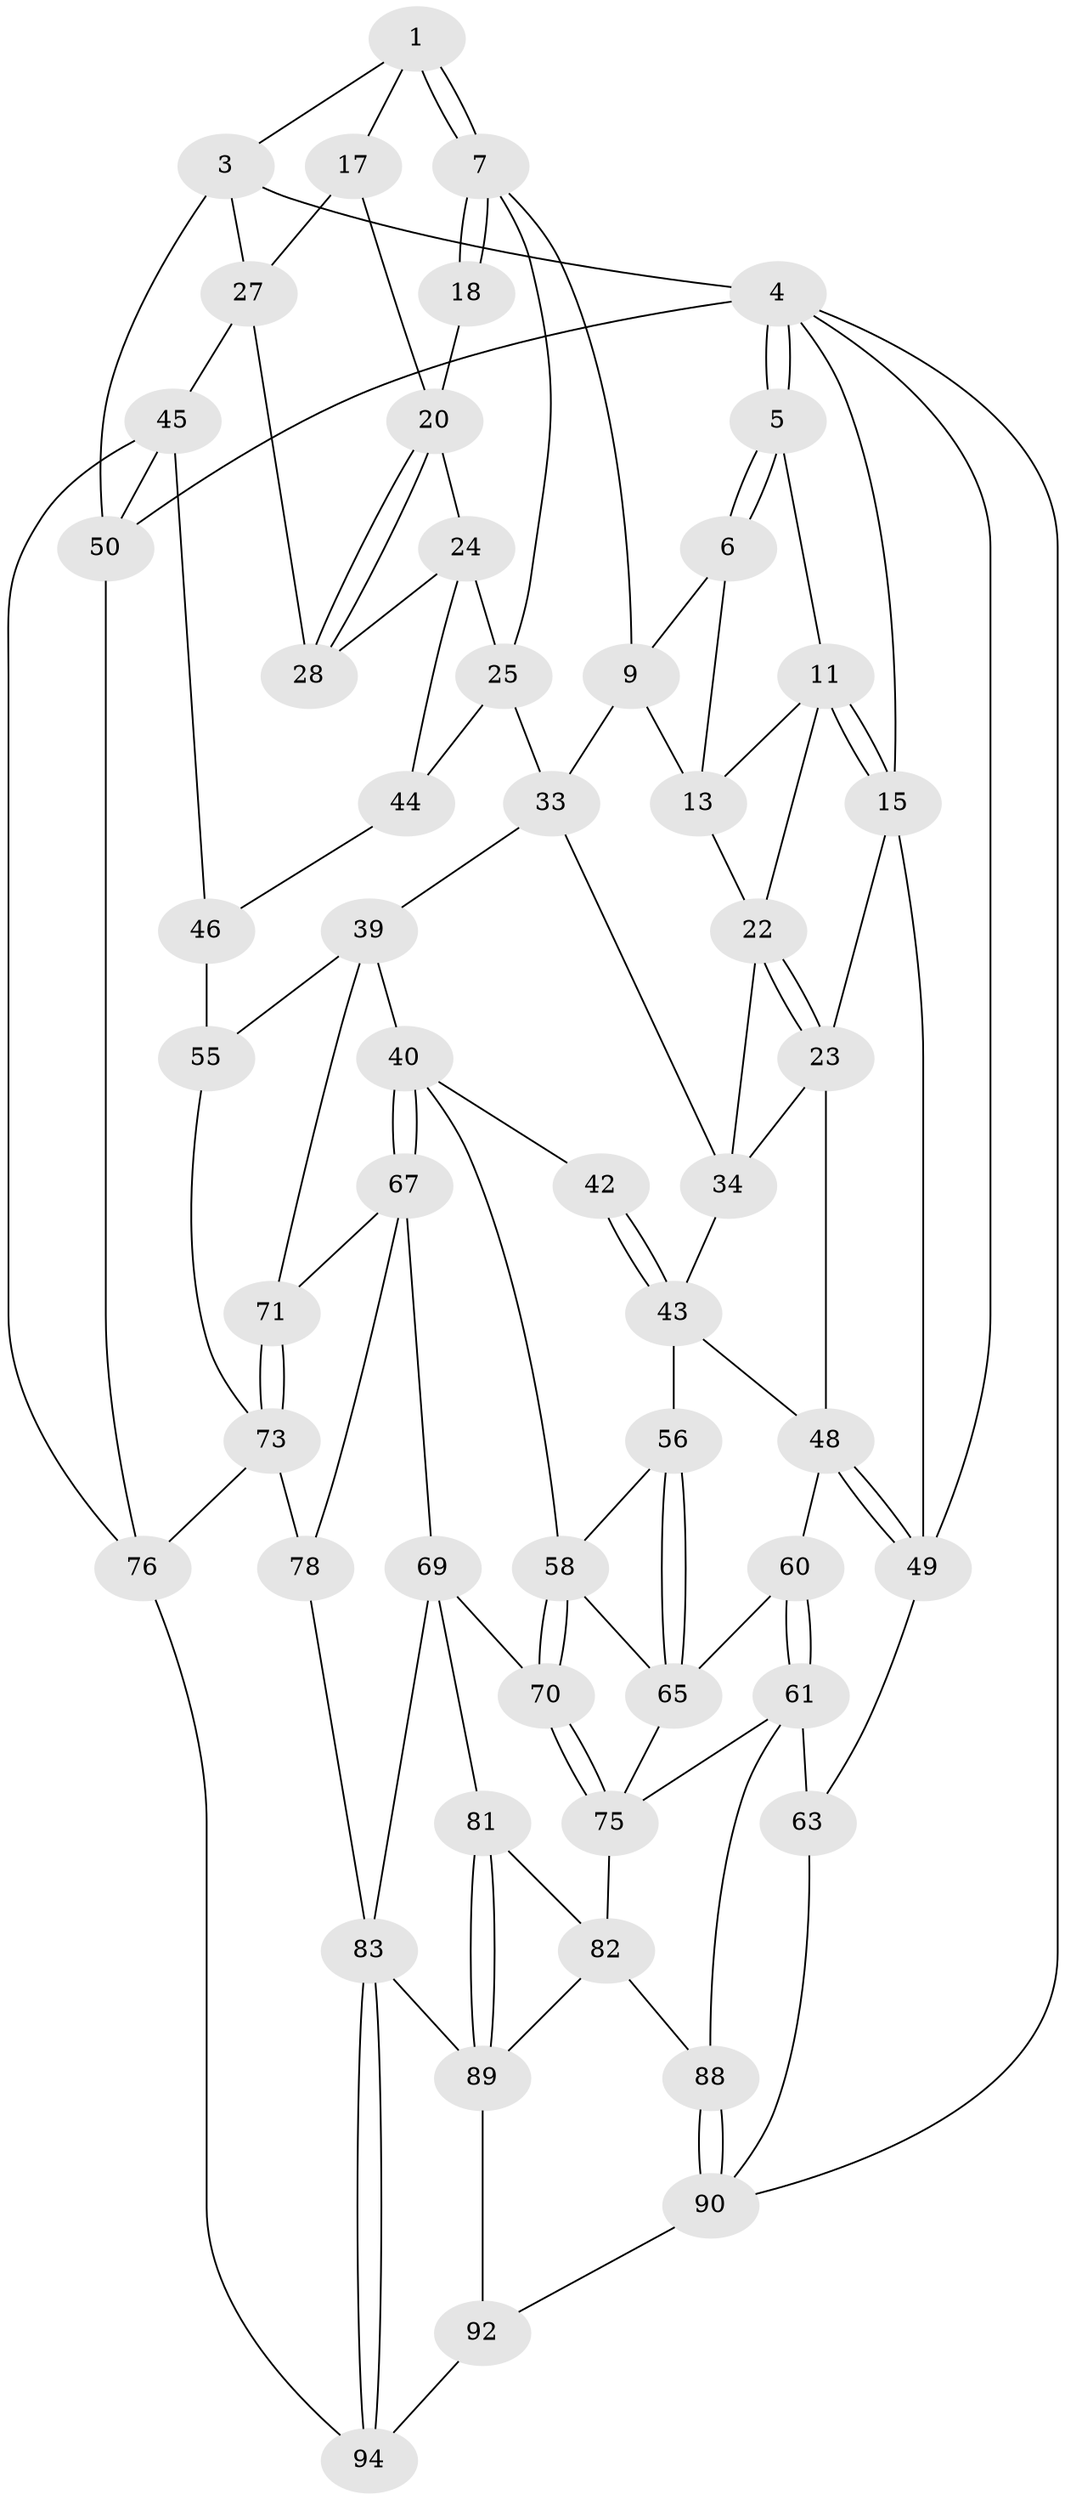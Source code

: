 // original degree distribution, {4: 0.20212765957446807, 5: 0.5319148936170213, 6: 0.22340425531914893, 3: 0.0425531914893617}
// Generated by graph-tools (version 1.1) at 2025/42/03/06/25 10:42:31]
// undirected, 54 vertices, 116 edges
graph export_dot {
graph [start="1"]
  node [color=gray90,style=filled];
  1 [pos="+0.6171926338167475+0",super="+2"];
  3 [pos="+1+0",super="+26"];
  4 [pos="+0+0",super="+74"];
  5 [pos="+0.09166907490596249+0"];
  6 [pos="+0.3959602198375983+0",super="+10"];
  7 [pos="+0.609856172051287+0.0029644618446594394",super="+8"];
  9 [pos="+0.5588496596874145+0.12573142893960285",super="+31"];
  11 [pos="+0.1336955663106676+0",super="+12"];
  13 [pos="+0.30369507785591937+0.11312572595344159",super="+14"];
  15 [pos="+0+0.24827651368363954",super="+16"];
  17 [pos="+0.9386564430060771+0",super="+19"];
  18 [pos="+0.7381363292220076+0.07015479472523582"];
  20 [pos="+0.814499531017569+0.10600245742982684",super="+21"];
  22 [pos="+0.1297125607357635+0.20665421293135997",super="+32"];
  23 [pos="+0.05216179275584737+0.2646197978816613",super="+38"];
  24 [pos="+0.6940116688030262+0.21781067132740067",super="+29"];
  25 [pos="+0.5735521686751837+0.13827331743544075",super="+35"];
  27 [pos="+0.9875290464201459+0.2806330197539981",super="+30"];
  28 [pos="+0.7778397752499403+0.27297941231431544"];
  33 [pos="+0.4022812700524282+0.24082388200176844",super="+36"];
  34 [pos="+0.3007698370119592+0.20595624200346238",super="+37"];
  39 [pos="+0.4622933149769789+0.39439346935045844",super="+54"];
  40 [pos="+0.4494564141863721+0.4060965967964154",super="+41"];
  42 [pos="+0.36036609846506457+0.4032444022556125"];
  43 [pos="+0.310683209097958+0.3740804511317602",super="+52"];
  44 [pos="+0.7099810172441694+0.3372118459822434"];
  45 [pos="+0.8305003403452997+0.563304219799395",super="+51"];
  46 [pos="+0.8184704306121909+0.5654688916912137",super="+47"];
  48 [pos="+0.11601682125770023+0.3937733420137943",super="+53"];
  49 [pos="+0+0.6778578864375322",super="+64"];
  50 [pos="+1+0.5679204507015887",super="+85"];
  55 [pos="+0.634894577950454+0.49700112011378494",super="+72"];
  56 [pos="+0.2072407469857633+0.496074476332459",super="+57"];
  58 [pos="+0.2861128477657084+0.6123531998439364",super="+59"];
  60 [pos="+0.06032478040139241+0.6368071470125157"];
  61 [pos="+0.009729299349967342+0.664718485917009",super="+62"];
  63 [pos="+0+0.686902073736695"];
  65 [pos="+0.22269034988318992+0.5824778292813271",super="+66"];
  67 [pos="+0.4660859807129277+0.610840339881994",super="+68"];
  69 [pos="+0.334486984101992+0.6605007835160136",super="+80"];
  70 [pos="+0.33082401768568437+0.6598609911231115"];
  71 [pos="+0.5740159559920655+0.6463598807279707"];
  73 [pos="+0.6702235512663919+0.7544401923278531",super="+77"];
  75 [pos="+0.2530214892872092+0.746997787247704",super="+79"];
  76 [pos="+0.7609694849099197+0.9686750291375468",super="+86"];
  78 [pos="+0.4341102122836477+0.8186694759545972"];
  81 [pos="+0.24172077195346703+0.8220447875324274"];
  82 [pos="+0.22994448624000455+0.8082810527168509",super="+87"];
  83 [pos="+0.3893325074657023+0.881743467417112",super="+84"];
  88 [pos="+0.11906588422177128+0.8574823300579456"];
  89 [pos="+0.20626688605400692+0.9427127143838304",super="+91"];
  90 [pos="+0.08977769506394478+0.9508799286082054",super="+93"];
  92 [pos="+0.18486231279035498+1"];
  94 [pos="+0.5768519825085257+1"];
  1 -- 7;
  1 -- 7;
  1 -- 3;
  1 -- 17;
  3 -- 4;
  3 -- 50 [weight=2];
  3 -- 27;
  4 -- 5;
  4 -- 5;
  4 -- 49;
  4 -- 50;
  4 -- 15;
  4 -- 90;
  5 -- 6;
  5 -- 6;
  5 -- 11;
  6 -- 9;
  6 -- 13;
  7 -- 18;
  7 -- 18;
  7 -- 9;
  7 -- 25;
  9 -- 33;
  9 -- 13;
  11 -- 15;
  11 -- 15;
  11 -- 13;
  11 -- 22;
  13 -- 22;
  15 -- 23;
  15 -- 49;
  17 -- 27;
  17 -- 20;
  18 -- 20;
  20 -- 28;
  20 -- 28;
  20 -- 24;
  22 -- 23;
  22 -- 23;
  22 -- 34;
  23 -- 48;
  23 -- 34;
  24 -- 25;
  24 -- 28;
  24 -- 44;
  25 -- 44;
  25 -- 33;
  27 -- 28;
  27 -- 45;
  33 -- 34;
  33 -- 39;
  34 -- 43;
  39 -- 40;
  39 -- 55;
  39 -- 71;
  40 -- 67;
  40 -- 67;
  40 -- 42;
  40 -- 58;
  42 -- 43;
  42 -- 43;
  43 -- 56;
  43 -- 48;
  44 -- 46;
  45 -- 46;
  45 -- 50;
  45 -- 76;
  46 -- 55 [weight=2];
  48 -- 49;
  48 -- 49;
  48 -- 60;
  49 -- 63;
  50 -- 76;
  55 -- 73;
  56 -- 65;
  56 -- 65;
  56 -- 58;
  58 -- 70;
  58 -- 70;
  58 -- 65;
  60 -- 61;
  60 -- 61;
  60 -- 65;
  61 -- 88;
  61 -- 63;
  61 -- 75;
  63 -- 90;
  65 -- 75;
  67 -- 71;
  67 -- 69;
  67 -- 78;
  69 -- 70;
  69 -- 81;
  69 -- 83;
  70 -- 75;
  70 -- 75;
  71 -- 73;
  71 -- 73;
  73 -- 76;
  73 -- 78;
  75 -- 82;
  76 -- 94;
  78 -- 83;
  81 -- 82;
  81 -- 89;
  81 -- 89;
  82 -- 88;
  82 -- 89;
  83 -- 94;
  83 -- 94;
  83 -- 89;
  88 -- 90;
  88 -- 90;
  89 -- 92;
  90 -- 92;
  92 -- 94;
}
